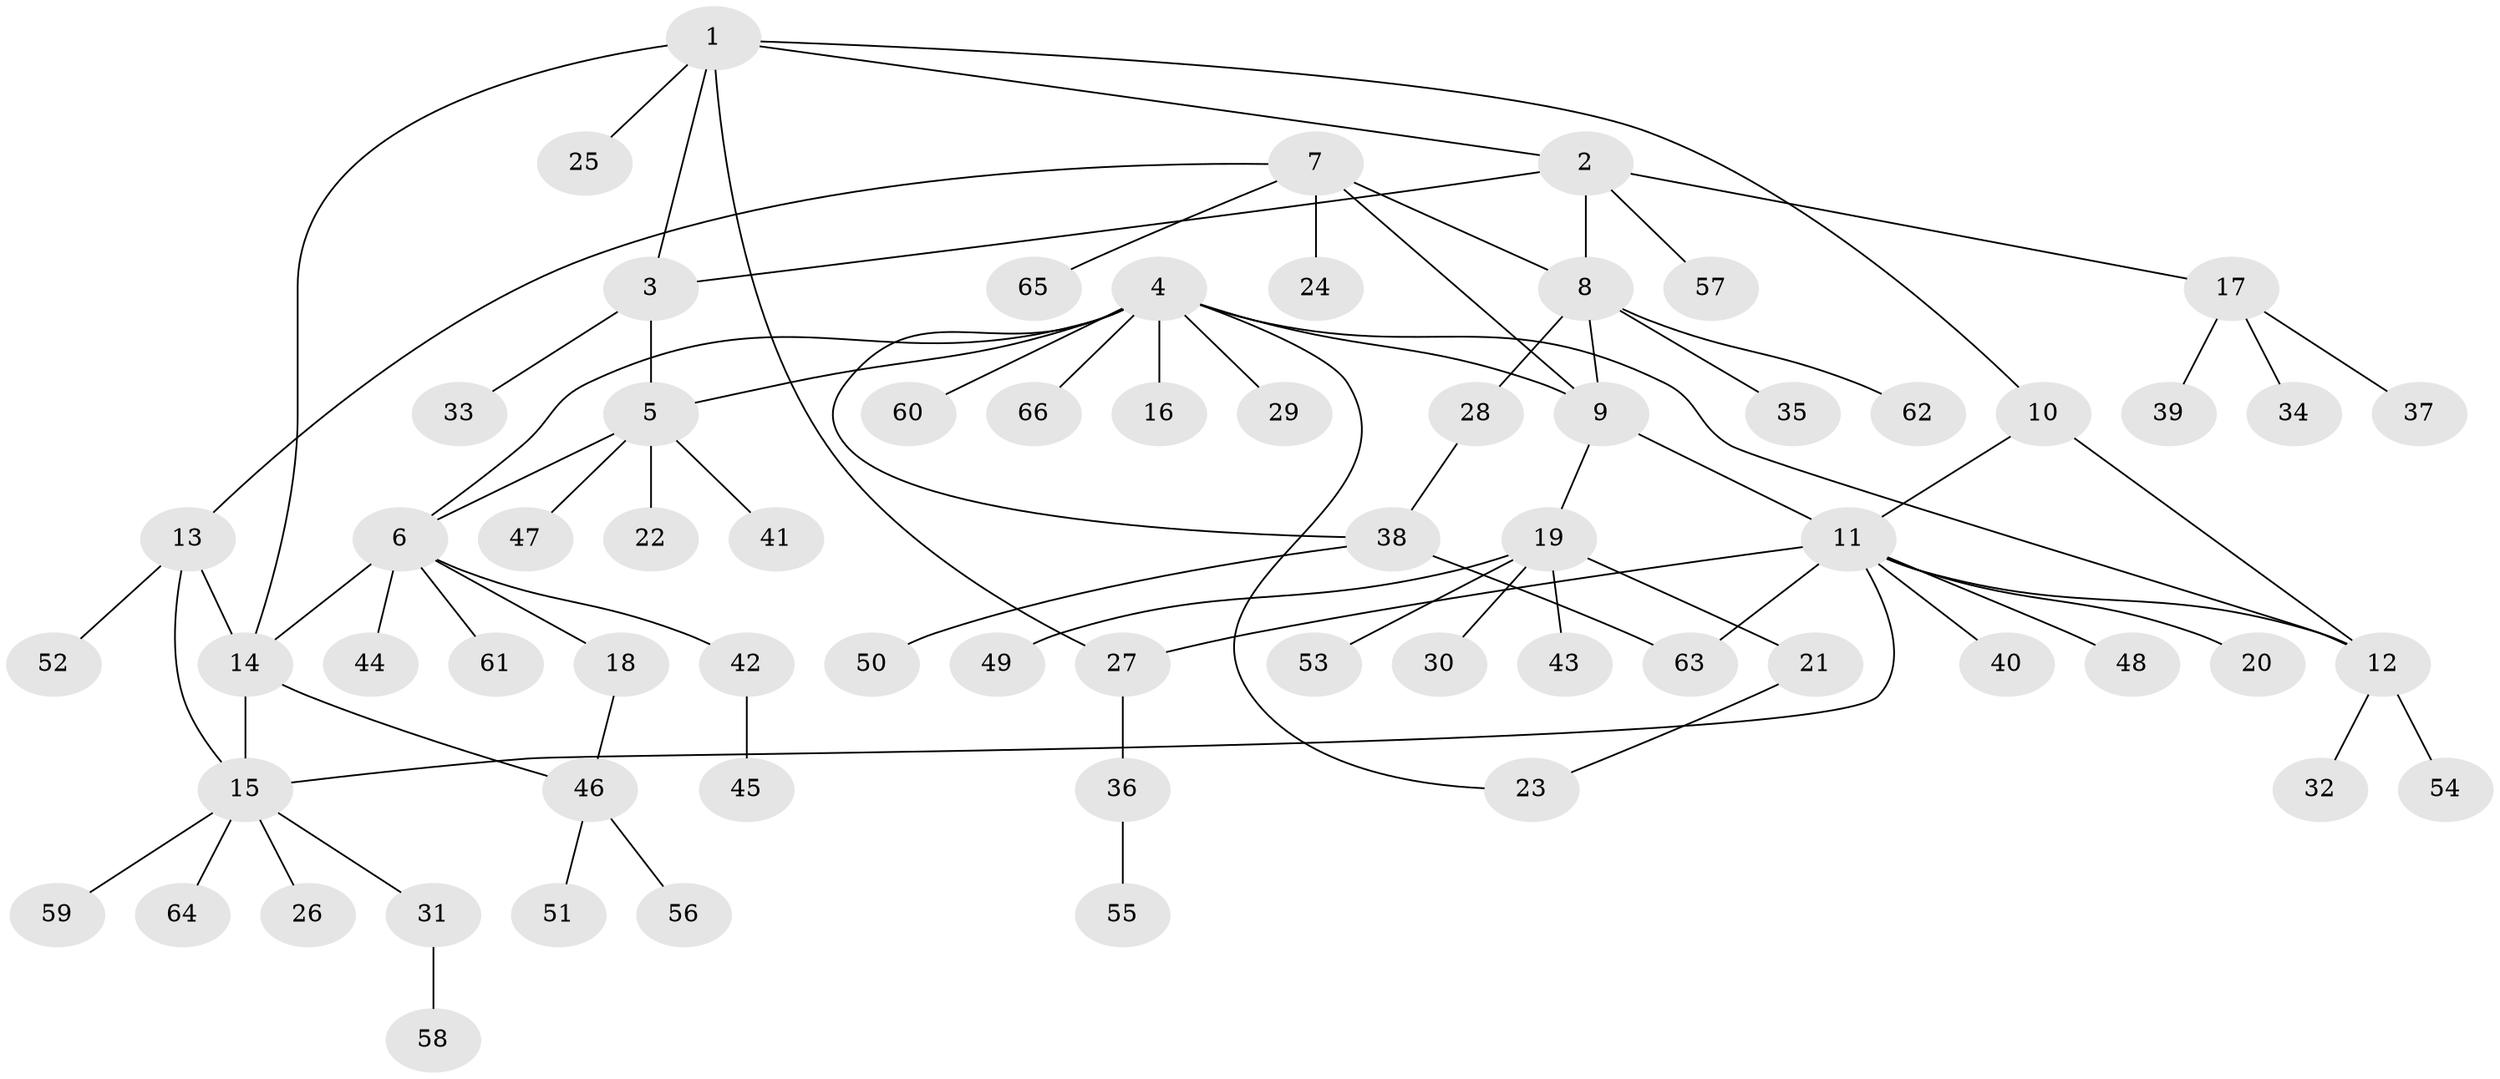 // coarse degree distribution, {5: 0.1276595744680851, 7: 0.06382978723404255, 3: 0.0851063829787234, 9: 0.02127659574468085, 4: 0.02127659574468085, 6: 0.0425531914893617, 1: 0.5957446808510638, 2: 0.0425531914893617}
// Generated by graph-tools (version 1.1) at 2025/42/03/06/25 10:42:10]
// undirected, 66 vertices, 81 edges
graph export_dot {
graph [start="1"]
  node [color=gray90,style=filled];
  1;
  2;
  3;
  4;
  5;
  6;
  7;
  8;
  9;
  10;
  11;
  12;
  13;
  14;
  15;
  16;
  17;
  18;
  19;
  20;
  21;
  22;
  23;
  24;
  25;
  26;
  27;
  28;
  29;
  30;
  31;
  32;
  33;
  34;
  35;
  36;
  37;
  38;
  39;
  40;
  41;
  42;
  43;
  44;
  45;
  46;
  47;
  48;
  49;
  50;
  51;
  52;
  53;
  54;
  55;
  56;
  57;
  58;
  59;
  60;
  61;
  62;
  63;
  64;
  65;
  66;
  1 -- 2;
  1 -- 3;
  1 -- 10;
  1 -- 14;
  1 -- 25;
  1 -- 27;
  2 -- 3;
  2 -- 8;
  2 -- 17;
  2 -- 57;
  3 -- 5;
  3 -- 33;
  4 -- 5;
  4 -- 6;
  4 -- 9;
  4 -- 12;
  4 -- 16;
  4 -- 23;
  4 -- 29;
  4 -- 38;
  4 -- 60;
  4 -- 66;
  5 -- 6;
  5 -- 22;
  5 -- 41;
  5 -- 47;
  6 -- 14;
  6 -- 18;
  6 -- 42;
  6 -- 44;
  6 -- 61;
  7 -- 8;
  7 -- 9;
  7 -- 13;
  7 -- 24;
  7 -- 65;
  8 -- 9;
  8 -- 28;
  8 -- 35;
  8 -- 62;
  9 -- 11;
  9 -- 19;
  10 -- 11;
  10 -- 12;
  11 -- 12;
  11 -- 15;
  11 -- 20;
  11 -- 27;
  11 -- 40;
  11 -- 48;
  11 -- 63;
  12 -- 32;
  12 -- 54;
  13 -- 14;
  13 -- 15;
  13 -- 52;
  14 -- 15;
  14 -- 46;
  15 -- 26;
  15 -- 31;
  15 -- 59;
  15 -- 64;
  17 -- 34;
  17 -- 37;
  17 -- 39;
  18 -- 46;
  19 -- 21;
  19 -- 30;
  19 -- 43;
  19 -- 49;
  19 -- 53;
  21 -- 23;
  27 -- 36;
  28 -- 38;
  31 -- 58;
  36 -- 55;
  38 -- 50;
  38 -- 63;
  42 -- 45;
  46 -- 51;
  46 -- 56;
}
